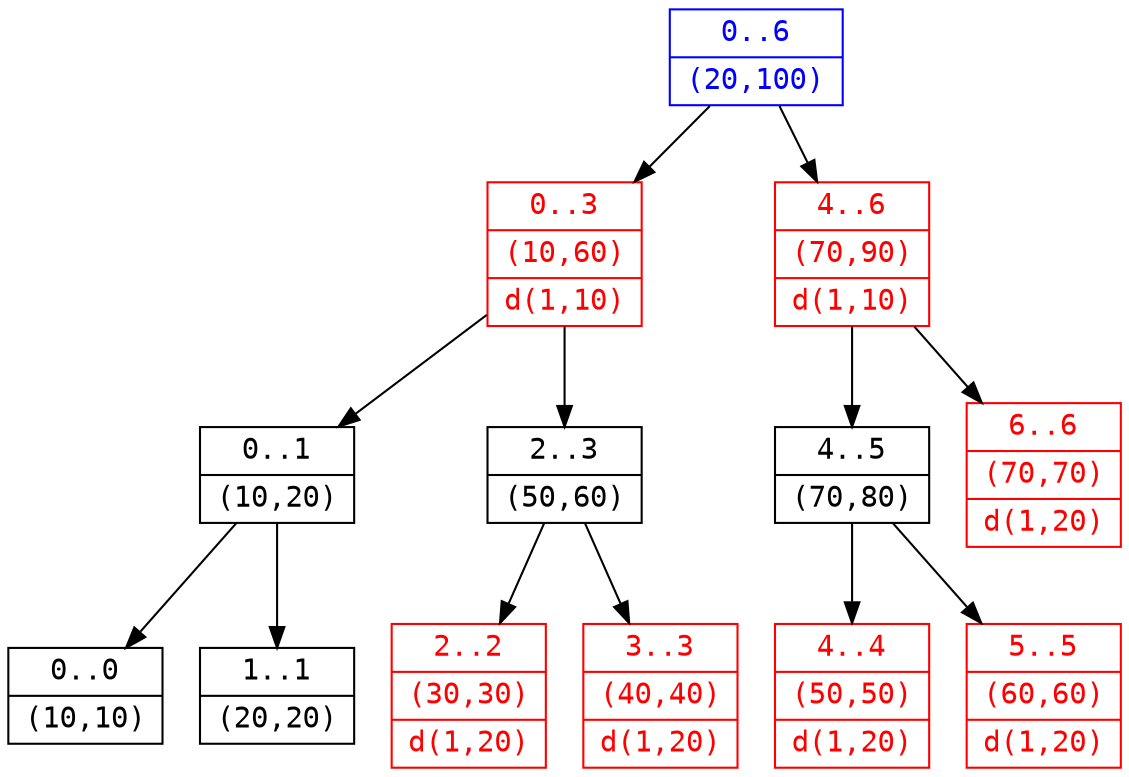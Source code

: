digraph segtree0 {
node [fontname="courier"]
0 [shape=record fontcolor="blue" color="blue" label="{0..6|(20,100)}"]
1 [shape=record fontcolor="red" color="red" label="{0..3|(10,60)|d(1,10)}"]
2 [shape=record fontcolor="red" color="red" label="{4..6|(70,90)|d(1,10)}"]
3 [shape=record label="{0..1|(10,20)}"]
4 [shape=record label="{2..3|(50,60)}"]
5 [shape=record label="{4..5|(70,80)}"]
6 [shape=record fontcolor="red" color="red" label="{6..6|(70,70)|d(1,20)}"]
7 [shape=record label="{0..0|(10,10)}"]
8 [shape=record label="{1..1|(20,20)}"]
9 [shape=record fontcolor="red" color="red" label="{2..2|(30,30)|d(1,20)}"]
10 [shape=record fontcolor="red" color="red" label="{3..3|(40,40)|d(1,20)}"]
11 [shape=record fontcolor="red" color="red" label="{4..4|(50,50)|d(1,20)}"]
12 [shape=record fontcolor="red" color="red" label="{5..5|(60,60)|d(1,20)}"]
0 -> 1, 2;
1 -> 3, 4;
2 -> 5, 6;
3 -> 7, 8;
4 -> 9, 10;
5 -> 11, 12;
}
